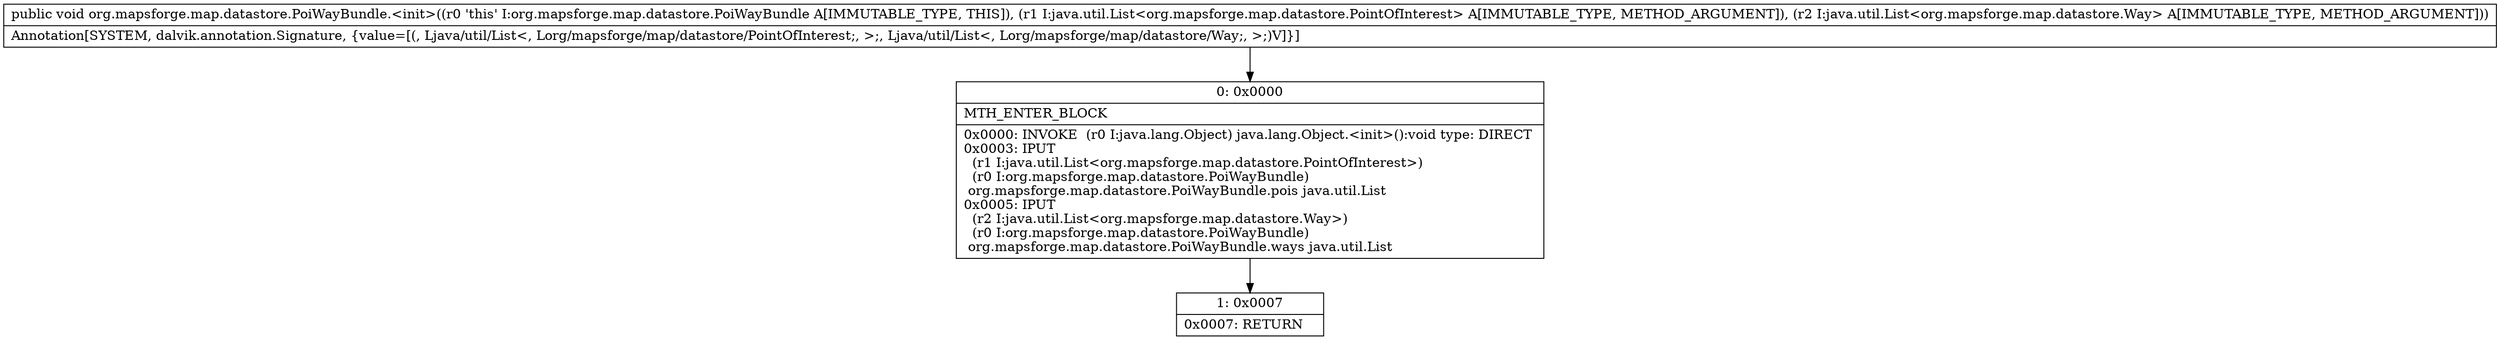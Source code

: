 digraph "CFG fororg.mapsforge.map.datastore.PoiWayBundle.\<init\>(Ljava\/util\/List;Ljava\/util\/List;)V" {
Node_0 [shape=record,label="{0\:\ 0x0000|MTH_ENTER_BLOCK\l|0x0000: INVOKE  (r0 I:java.lang.Object) java.lang.Object.\<init\>():void type: DIRECT \l0x0003: IPUT  \l  (r1 I:java.util.List\<org.mapsforge.map.datastore.PointOfInterest\>)\l  (r0 I:org.mapsforge.map.datastore.PoiWayBundle)\l org.mapsforge.map.datastore.PoiWayBundle.pois java.util.List \l0x0005: IPUT  \l  (r2 I:java.util.List\<org.mapsforge.map.datastore.Way\>)\l  (r0 I:org.mapsforge.map.datastore.PoiWayBundle)\l org.mapsforge.map.datastore.PoiWayBundle.ways java.util.List \l}"];
Node_1 [shape=record,label="{1\:\ 0x0007|0x0007: RETURN   \l}"];
MethodNode[shape=record,label="{public void org.mapsforge.map.datastore.PoiWayBundle.\<init\>((r0 'this' I:org.mapsforge.map.datastore.PoiWayBundle A[IMMUTABLE_TYPE, THIS]), (r1 I:java.util.List\<org.mapsforge.map.datastore.PointOfInterest\> A[IMMUTABLE_TYPE, METHOD_ARGUMENT]), (r2 I:java.util.List\<org.mapsforge.map.datastore.Way\> A[IMMUTABLE_TYPE, METHOD_ARGUMENT]))  | Annotation[SYSTEM, dalvik.annotation.Signature, \{value=[(, Ljava\/util\/List\<, Lorg\/mapsforge\/map\/datastore\/PointOfInterest;, \>;, Ljava\/util\/List\<, Lorg\/mapsforge\/map\/datastore\/Way;, \>;)V]\}]\l}"];
MethodNode -> Node_0;
Node_0 -> Node_1;
}

